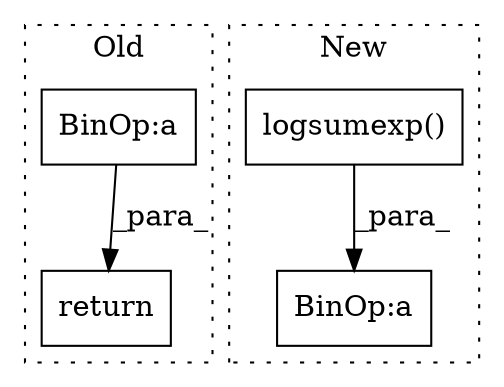 digraph G {
subgraph cluster0 {
1 [label="return" a="93" s="1960" l="7" shape="box"];
4 [label="BinOp:a" a="82" s="1757" l="3" shape="box"];
label = "Old";
style="dotted";
}
subgraph cluster1 {
2 [label="logsumexp()" a="75" s="1708,1731" l="16,8" shape="box"];
3 [label="BinOp:a" a="82" s="1739" l="3" shape="box"];
label = "New";
style="dotted";
}
2 -> 3 [label="_para_"];
4 -> 1 [label="_para_"];
}